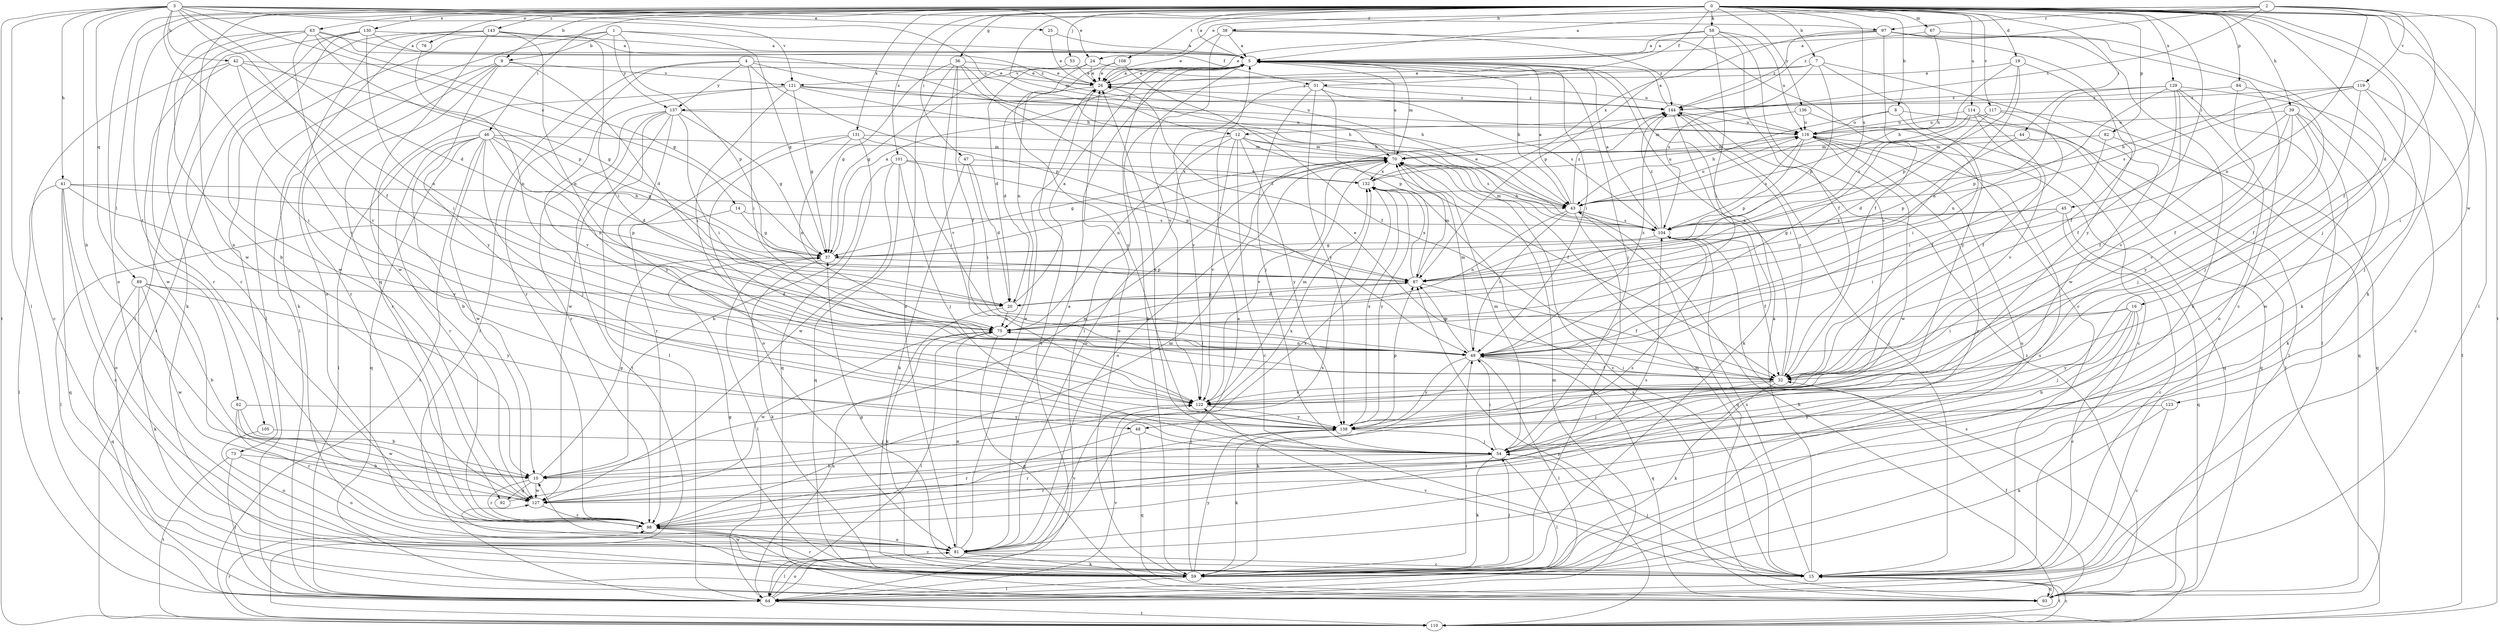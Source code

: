 strict digraph  {
0;
1;
2;
3;
4;
5;
7;
8;
9;
10;
12;
14;
15;
16;
19;
20;
24;
25;
26;
31;
32;
36;
37;
38;
39;
41;
42;
43;
44;
45;
46;
47;
48;
49;
53;
54;
58;
59;
62;
63;
64;
67;
70;
73;
75;
76;
81;
82;
84;
87;
89;
92;
93;
97;
98;
101;
104;
105;
108;
110;
114;
116;
117;
119;
121;
122;
123;
127;
129;
130;
131;
132;
136;
137;
138;
143;
144;
0 -> 5  [label=a];
0 -> 7  [label=b];
0 -> 8  [label=b];
0 -> 9  [label=b];
0 -> 16  [label=d];
0 -> 19  [label=d];
0 -> 31  [label=f];
0 -> 36  [label=g];
0 -> 38  [label=h];
0 -> 39  [label=h];
0 -> 44  [label=i];
0 -> 45  [label=i];
0 -> 46  [label=i];
0 -> 47  [label=i];
0 -> 53  [label=j];
0 -> 54  [label=j];
0 -> 58  [label=k];
0 -> 59  [label=k];
0 -> 62  [label=l];
0 -> 63  [label=l];
0 -> 64  [label=l];
0 -> 67  [label=m];
0 -> 70  [label=m];
0 -> 76  [label=o];
0 -> 81  [label=o];
0 -> 82  [label=p];
0 -> 84  [label=p];
0 -> 101  [label=s];
0 -> 104  [label=s];
0 -> 105  [label=t];
0 -> 108  [label=t];
0 -> 110  [label=t];
0 -> 114  [label=u];
0 -> 117  [label=v];
0 -> 123  [label=w];
0 -> 127  [label=w];
0 -> 129  [label=x];
0 -> 130  [label=x];
0 -> 131  [label=x];
0 -> 136  [label=y];
0 -> 143  [label=z];
1 -> 9  [label=b];
1 -> 31  [label=f];
1 -> 37  [label=g];
1 -> 64  [label=l];
1 -> 73  [label=n];
1 -> 87  [label=p];
1 -> 137  [label=y];
2 -> 5  [label=a];
2 -> 12  [label=c];
2 -> 24  [label=e];
2 -> 32  [label=f];
2 -> 48  [label=i];
2 -> 75  [label=n];
2 -> 97  [label=r];
2 -> 119  [label=v];
2 -> 144  [label=z];
3 -> 10  [label=b];
3 -> 12  [label=c];
3 -> 14  [label=c];
3 -> 20  [label=d];
3 -> 24  [label=e];
3 -> 25  [label=e];
3 -> 32  [label=f];
3 -> 41  [label=h];
3 -> 42  [label=h];
3 -> 48  [label=i];
3 -> 64  [label=l];
3 -> 89  [label=q];
3 -> 97  [label=r];
3 -> 110  [label=t];
3 -> 121  [label=v];
4 -> 26  [label=e];
4 -> 43  [label=h];
4 -> 49  [label=i];
4 -> 64  [label=l];
4 -> 87  [label=p];
4 -> 98  [label=r];
4 -> 137  [label=y];
5 -> 26  [label=e];
5 -> 43  [label=h];
5 -> 49  [label=i];
5 -> 54  [label=j];
5 -> 59  [label=k];
5 -> 64  [label=l];
5 -> 70  [label=m];
5 -> 121  [label=v];
7 -> 26  [label=e];
7 -> 87  [label=p];
7 -> 104  [label=s];
7 -> 127  [label=w];
7 -> 137  [label=y];
7 -> 138  [label=y];
8 -> 43  [label=h];
8 -> 49  [label=i];
8 -> 64  [label=l];
8 -> 116  [label=u];
9 -> 20  [label=d];
9 -> 64  [label=l];
9 -> 92  [label=q];
9 -> 98  [label=r];
9 -> 121  [label=v];
9 -> 138  [label=y];
10 -> 37  [label=g];
10 -> 70  [label=m];
10 -> 92  [label=q];
10 -> 98  [label=r];
10 -> 127  [label=w];
10 -> 132  [label=x];
12 -> 15  [label=c];
12 -> 32  [label=f];
12 -> 70  [label=m];
12 -> 75  [label=n];
12 -> 81  [label=o];
12 -> 104  [label=s];
12 -> 122  [label=v];
12 -> 138  [label=y];
14 -> 37  [label=g];
14 -> 64  [label=l];
14 -> 104  [label=s];
15 -> 5  [label=a];
15 -> 37  [label=g];
15 -> 54  [label=j];
15 -> 70  [label=m];
15 -> 93  [label=q];
15 -> 104  [label=s];
15 -> 110  [label=t];
15 -> 122  [label=v];
16 -> 10  [label=b];
16 -> 15  [label=c];
16 -> 49  [label=i];
16 -> 54  [label=j];
16 -> 75  [label=n];
16 -> 138  [label=y];
19 -> 26  [label=e];
19 -> 32  [label=f];
19 -> 43  [label=h];
19 -> 75  [label=n];
19 -> 87  [label=p];
20 -> 5  [label=a];
20 -> 59  [label=k];
20 -> 75  [label=n];
20 -> 87  [label=p];
24 -> 26  [label=e];
24 -> 37  [label=g];
24 -> 116  [label=u];
24 -> 138  [label=y];
25 -> 5  [label=a];
25 -> 26  [label=e];
26 -> 5  [label=a];
26 -> 20  [label=d];
26 -> 144  [label=z];
31 -> 54  [label=j];
31 -> 87  [label=p];
31 -> 104  [label=s];
31 -> 122  [label=v];
31 -> 138  [label=y];
31 -> 144  [label=z];
32 -> 5  [label=a];
32 -> 26  [label=e];
32 -> 49  [label=i];
32 -> 54  [label=j];
32 -> 59  [label=k];
32 -> 122  [label=v];
32 -> 144  [label=z];
36 -> 26  [label=e];
36 -> 32  [label=f];
36 -> 37  [label=g];
36 -> 43  [label=h];
36 -> 49  [label=i];
36 -> 81  [label=o];
36 -> 122  [label=v];
37 -> 5  [label=a];
37 -> 59  [label=k];
37 -> 64  [label=l];
37 -> 87  [label=p];
37 -> 144  [label=z];
38 -> 5  [label=a];
38 -> 15  [label=c];
38 -> 26  [label=e];
38 -> 122  [label=v];
38 -> 144  [label=z];
39 -> 32  [label=f];
39 -> 54  [label=j];
39 -> 59  [label=k];
39 -> 116  [label=u];
39 -> 122  [label=v];
39 -> 127  [label=w];
39 -> 138  [label=y];
41 -> 15  [label=c];
41 -> 43  [label=h];
41 -> 64  [label=l];
41 -> 81  [label=o];
41 -> 87  [label=p];
41 -> 93  [label=q];
41 -> 122  [label=v];
42 -> 15  [label=c];
42 -> 26  [label=e];
42 -> 37  [label=g];
42 -> 49  [label=i];
42 -> 122  [label=v];
42 -> 127  [label=w];
43 -> 5  [label=a];
43 -> 49  [label=i];
43 -> 59  [label=k];
43 -> 75  [label=n];
43 -> 93  [label=q];
43 -> 104  [label=s];
43 -> 116  [label=u];
43 -> 144  [label=z];
44 -> 70  [label=m];
44 -> 87  [label=p];
44 -> 93  [label=q];
45 -> 15  [label=c];
45 -> 37  [label=g];
45 -> 49  [label=i];
45 -> 93  [label=q];
45 -> 104  [label=s];
46 -> 10  [label=b];
46 -> 20  [label=d];
46 -> 37  [label=g];
46 -> 54  [label=j];
46 -> 64  [label=l];
46 -> 70  [label=m];
46 -> 75  [label=n];
46 -> 93  [label=q];
46 -> 98  [label=r];
46 -> 110  [label=t];
46 -> 127  [label=w];
47 -> 20  [label=d];
47 -> 49  [label=i];
47 -> 59  [label=k];
47 -> 132  [label=x];
48 -> 54  [label=j];
48 -> 93  [label=q];
48 -> 98  [label=r];
49 -> 32  [label=f];
49 -> 59  [label=k];
49 -> 64  [label=l];
49 -> 70  [label=m];
49 -> 75  [label=n];
49 -> 87  [label=p];
49 -> 93  [label=q];
49 -> 138  [label=y];
49 -> 144  [label=z];
53 -> 20  [label=d];
53 -> 26  [label=e];
54 -> 10  [label=b];
54 -> 26  [label=e];
54 -> 49  [label=i];
54 -> 59  [label=k];
54 -> 64  [label=l];
54 -> 70  [label=m];
54 -> 98  [label=r];
58 -> 5  [label=a];
58 -> 26  [label=e];
58 -> 32  [label=f];
58 -> 49  [label=i];
58 -> 87  [label=p];
58 -> 116  [label=u];
58 -> 122  [label=v];
59 -> 5  [label=a];
59 -> 10  [label=b];
59 -> 26  [label=e];
59 -> 37  [label=g];
59 -> 49  [label=i];
59 -> 54  [label=j];
59 -> 64  [label=l];
59 -> 98  [label=r];
59 -> 116  [label=u];
59 -> 127  [label=w];
59 -> 138  [label=y];
62 -> 10  [label=b];
62 -> 98  [label=r];
62 -> 127  [label=w];
62 -> 138  [label=y];
63 -> 5  [label=a];
63 -> 10  [label=b];
63 -> 37  [label=g];
63 -> 43  [label=h];
63 -> 59  [label=k];
63 -> 87  [label=p];
63 -> 98  [label=r];
63 -> 122  [label=v];
64 -> 26  [label=e];
64 -> 70  [label=m];
64 -> 75  [label=n];
64 -> 81  [label=o];
64 -> 110  [label=t];
64 -> 122  [label=v];
67 -> 5  [label=a];
67 -> 43  [label=h];
67 -> 59  [label=k];
70 -> 5  [label=a];
70 -> 15  [label=c];
70 -> 37  [label=g];
70 -> 81  [label=o];
70 -> 122  [label=v];
70 -> 132  [label=x];
73 -> 10  [label=b];
73 -> 64  [label=l];
73 -> 81  [label=o];
73 -> 110  [label=t];
75 -> 49  [label=i];
75 -> 64  [label=l];
75 -> 93  [label=q];
75 -> 127  [label=w];
76 -> 75  [label=n];
81 -> 5  [label=a];
81 -> 15  [label=c];
81 -> 26  [label=e];
81 -> 59  [label=k];
81 -> 64  [label=l];
81 -> 75  [label=n];
81 -> 116  [label=u];
81 -> 122  [label=v];
81 -> 132  [label=x];
82 -> 49  [label=i];
82 -> 70  [label=m];
82 -> 93  [label=q];
84 -> 32  [label=f];
84 -> 54  [label=j];
84 -> 144  [label=z];
87 -> 20  [label=d];
87 -> 32  [label=f];
87 -> 70  [label=m];
87 -> 132  [label=x];
89 -> 10  [label=b];
89 -> 20  [label=d];
89 -> 59  [label=k];
89 -> 93  [label=q];
89 -> 127  [label=w];
89 -> 138  [label=y];
92 -> 132  [label=x];
93 -> 32  [label=f];
93 -> 43  [label=h];
93 -> 132  [label=x];
93 -> 144  [label=z];
97 -> 5  [label=a];
97 -> 15  [label=c];
97 -> 32  [label=f];
97 -> 59  [label=k];
97 -> 132  [label=x];
97 -> 138  [label=y];
97 -> 144  [label=z];
98 -> 15  [label=c];
98 -> 70  [label=m];
98 -> 81  [label=o];
98 -> 104  [label=s];
101 -> 10  [label=b];
101 -> 54  [label=j];
101 -> 87  [label=p];
101 -> 93  [label=q];
101 -> 127  [label=w];
101 -> 132  [label=x];
104 -> 5  [label=a];
104 -> 26  [label=e];
104 -> 32  [label=f];
104 -> 37  [label=g];
104 -> 70  [label=m];
104 -> 144  [label=z];
105 -> 54  [label=j];
105 -> 81  [label=o];
108 -> 26  [label=e];
108 -> 32  [label=f];
108 -> 75  [label=n];
110 -> 15  [label=c];
110 -> 87  [label=p];
110 -> 98  [label=r];
110 -> 104  [label=s];
114 -> 32  [label=f];
114 -> 49  [label=i];
114 -> 104  [label=s];
114 -> 110  [label=t];
114 -> 116  [label=u];
114 -> 122  [label=v];
116 -> 70  [label=m];
116 -> 87  [label=p];
116 -> 93  [label=q];
116 -> 98  [label=r];
116 -> 104  [label=s];
116 -> 127  [label=w];
117 -> 20  [label=d];
117 -> 32  [label=f];
117 -> 93  [label=q];
117 -> 116  [label=u];
119 -> 32  [label=f];
119 -> 43  [label=h];
119 -> 54  [label=j];
119 -> 104  [label=s];
119 -> 110  [label=t];
119 -> 144  [label=z];
121 -> 37  [label=g];
121 -> 43  [label=h];
121 -> 49  [label=i];
121 -> 98  [label=r];
121 -> 116  [label=u];
121 -> 122  [label=v];
121 -> 144  [label=z];
122 -> 70  [label=m];
122 -> 138  [label=y];
123 -> 15  [label=c];
123 -> 59  [label=k];
123 -> 138  [label=y];
127 -> 98  [label=r];
127 -> 104  [label=s];
129 -> 15  [label=c];
129 -> 32  [label=f];
129 -> 64  [label=l];
129 -> 75  [label=n];
129 -> 81  [label=o];
129 -> 87  [label=p];
129 -> 122  [label=v];
129 -> 144  [label=z];
130 -> 5  [label=a];
130 -> 64  [label=l];
130 -> 75  [label=n];
130 -> 98  [label=r];
130 -> 127  [label=w];
130 -> 144  [label=z];
131 -> 49  [label=i];
131 -> 70  [label=m];
131 -> 75  [label=n];
131 -> 81  [label=o];
131 -> 93  [label=q];
131 -> 98  [label=r];
132 -> 43  [label=h];
132 -> 116  [label=u];
132 -> 138  [label=y];
136 -> 15  [label=c];
136 -> 70  [label=m];
136 -> 116  [label=u];
137 -> 37  [label=g];
137 -> 49  [label=i];
137 -> 64  [label=l];
137 -> 98  [label=r];
137 -> 110  [label=t];
137 -> 116  [label=u];
137 -> 127  [label=w];
137 -> 138  [label=y];
138 -> 54  [label=j];
138 -> 59  [label=k];
138 -> 87  [label=p];
138 -> 98  [label=r];
138 -> 132  [label=x];
143 -> 5  [label=a];
143 -> 49  [label=i];
143 -> 59  [label=k];
143 -> 75  [label=n];
143 -> 81  [label=o];
143 -> 110  [label=t];
143 -> 127  [label=w];
144 -> 5  [label=a];
144 -> 15  [label=c];
144 -> 59  [label=k];
144 -> 116  [label=u];
}
